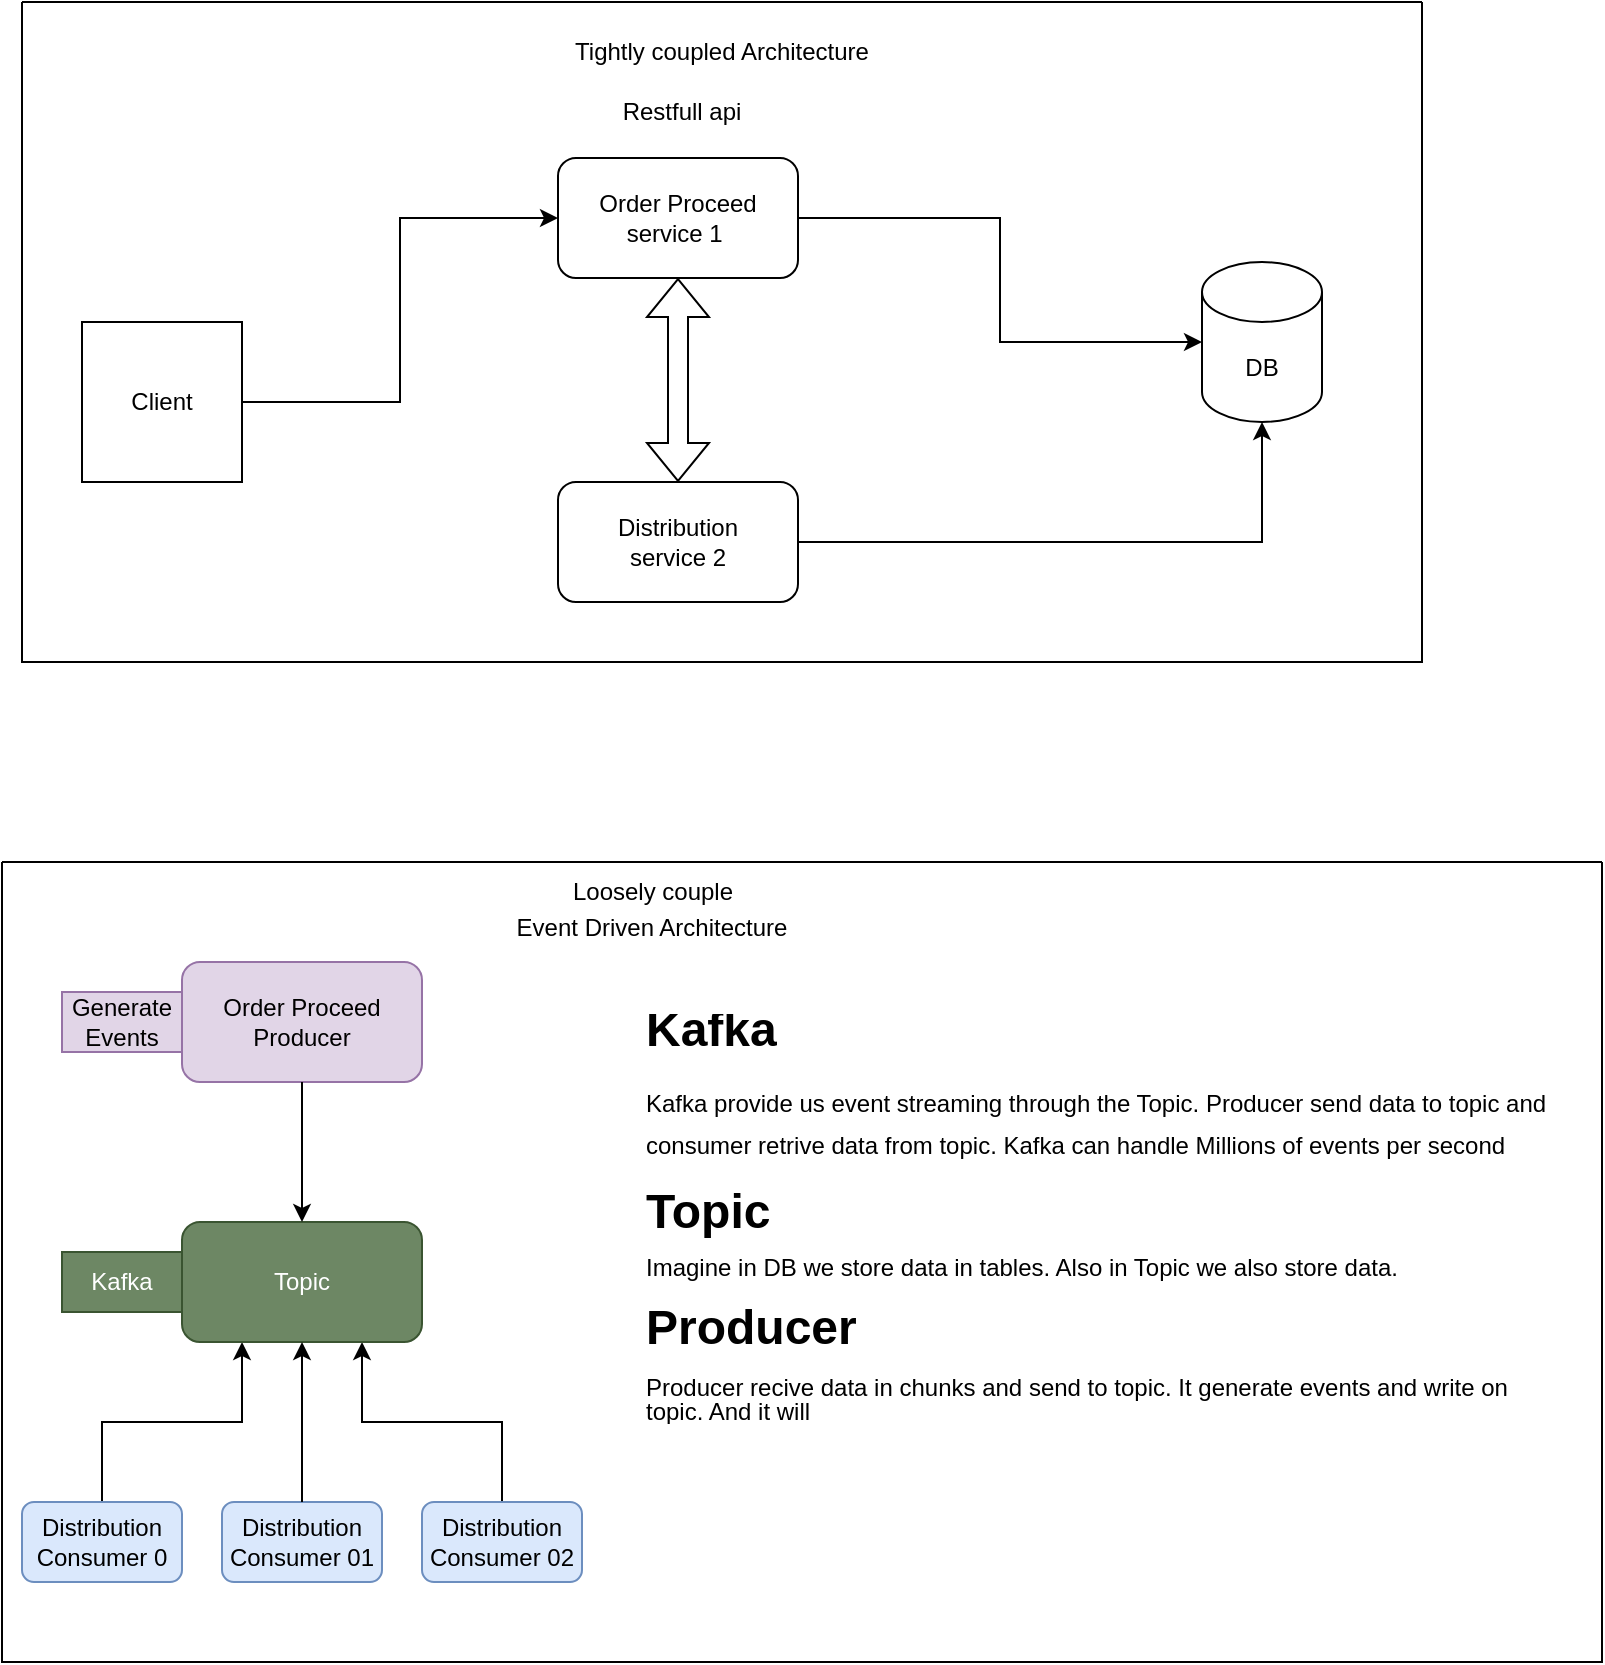 <mxfile version="24.4.0" type="device">
  <diagram name="Page-1" id="7Z_8-LKe8qln8inUE9Ba">
    <mxGraphModel dx="880" dy="478" grid="1" gridSize="10" guides="1" tooltips="1" connect="1" arrows="1" fold="1" page="1" pageScale="1" pageWidth="850" pageHeight="1100" math="0" shadow="0">
      <root>
        <mxCell id="0" />
        <mxCell id="1" parent="0" />
        <mxCell id="PfmJWYZdgfimSLV4tNpU-6" style="edgeStyle=orthogonalEdgeStyle;rounded=0;orthogonalLoop=1;jettySize=auto;html=1;entryX=0;entryY=0.5;entryDx=0;entryDy=0;" parent="1" source="PfmJWYZdgfimSLV4tNpU-1" target="PfmJWYZdgfimSLV4tNpU-2" edge="1">
          <mxGeometry relative="1" as="geometry" />
        </mxCell>
        <mxCell id="PfmJWYZdgfimSLV4tNpU-8" style="edgeStyle=orthogonalEdgeStyle;rounded=0;orthogonalLoop=1;jettySize=auto;html=1;" parent="1" source="PfmJWYZdgfimSLV4tNpU-2" target="PfmJWYZdgfimSLV4tNpU-4" edge="1">
          <mxGeometry relative="1" as="geometry" />
        </mxCell>
        <mxCell id="PfmJWYZdgfimSLV4tNpU-2" value="Order Proceed&lt;div&gt;service 1&amp;nbsp;&lt;/div&gt;" style="rounded=1;whiteSpace=wrap;html=1;" parent="1" vertex="1">
          <mxGeometry x="318" y="158" width="120" height="60" as="geometry" />
        </mxCell>
        <mxCell id="PfmJWYZdgfimSLV4tNpU-4" value="DB" style="shape=cylinder3;whiteSpace=wrap;html=1;boundedLbl=1;backgroundOutline=1;size=15;" parent="1" vertex="1">
          <mxGeometry x="640" y="210" width="60" height="80" as="geometry" />
        </mxCell>
        <mxCell id="PfmJWYZdgfimSLV4tNpU-9" style="edgeStyle=orthogonalEdgeStyle;rounded=0;orthogonalLoop=1;jettySize=auto;html=1;entryX=0.5;entryY=1;entryDx=0;entryDy=0;entryPerimeter=0;" parent="1" source="PfmJWYZdgfimSLV4tNpU-3" target="PfmJWYZdgfimSLV4tNpU-4" edge="1">
          <mxGeometry relative="1" as="geometry" />
        </mxCell>
        <mxCell id="PfmJWYZdgfimSLV4tNpU-11" value="" style="shape=flexArrow;endArrow=classic;startArrow=classic;html=1;rounded=0;entryX=0.5;entryY=1;entryDx=0;entryDy=0;exitX=0.5;exitY=0;exitDx=0;exitDy=0;" parent="1" source="PfmJWYZdgfimSLV4tNpU-3" target="PfmJWYZdgfimSLV4tNpU-2" edge="1">
          <mxGeometry width="100" height="100" relative="1" as="geometry">
            <mxPoint x="370" y="330" as="sourcePoint" />
            <mxPoint x="470" y="230" as="targetPoint" />
          </mxGeometry>
        </mxCell>
        <mxCell id="PfmJWYZdgfimSLV4tNpU-12" value="Restfull api" style="text;html=1;align=center;verticalAlign=middle;whiteSpace=wrap;rounded=0;" parent="1" vertex="1">
          <mxGeometry x="335" y="120" width="90" height="30" as="geometry" />
        </mxCell>
        <mxCell id="-s6Xuc3hXYx2sMO6KCPq-1" value="" style="swimlane;startSize=0;" parent="1" vertex="1">
          <mxGeometry x="50" y="80" width="700" height="330" as="geometry" />
        </mxCell>
        <mxCell id="-s6Xuc3hXYx2sMO6KCPq-2" value="Tightly coupled Architecture" style="text;html=1;align=center;verticalAlign=middle;whiteSpace=wrap;rounded=0;" parent="-s6Xuc3hXYx2sMO6KCPq-1" vertex="1">
          <mxGeometry x="255" y="10" width="190" height="30" as="geometry" />
        </mxCell>
        <mxCell id="PfmJWYZdgfimSLV4tNpU-1" value="Client" style="whiteSpace=wrap;html=1;aspect=fixed;" parent="-s6Xuc3hXYx2sMO6KCPq-1" vertex="1">
          <mxGeometry x="30" y="160" width="80" height="80" as="geometry" />
        </mxCell>
        <mxCell id="PfmJWYZdgfimSLV4tNpU-3" value="&lt;div&gt;Distribution&lt;/div&gt;service 2" style="rounded=1;whiteSpace=wrap;html=1;" parent="-s6Xuc3hXYx2sMO6KCPq-1" vertex="1">
          <mxGeometry x="268" y="240" width="120" height="60" as="geometry" />
        </mxCell>
        <mxCell id="-s6Xuc3hXYx2sMO6KCPq-10" value="" style="swimlane;startSize=0;" parent="1" vertex="1">
          <mxGeometry x="40" y="510" width="800" height="400" as="geometry" />
        </mxCell>
        <mxCell id="-s6Xuc3hXYx2sMO6KCPq-7" value="&lt;h1 style=&quot;margin-top: 0px; line-height: 70%;&quot;&gt;&lt;span style=&quot;background-color: initial;&quot;&gt;Kafka&lt;/span&gt;&lt;/h1&gt;&lt;h1 style=&quot;margin-top: 0px; line-height: 70%;&quot;&gt;&lt;span style=&quot;font-size: 12px; font-weight: 400;&quot;&gt;Kafka provide us event streaming through the Topic. Producer send data to topic and consumer retrive data from topic. Kafka can handle Millions of events per second&lt;/span&gt;&lt;/h1&gt;&lt;div style=&quot;line-height: 70%;&quot;&gt;&lt;h1 style=&quot;margin-top: 0px; line-height: 70%;&quot;&gt;&lt;span style=&quot;background-color: initial;&quot;&gt;Topic&lt;/span&gt;&lt;/h1&gt;&lt;/div&gt;&lt;div style=&quot;line-height: 70%;&quot;&gt;Imagine in DB we store data in tables. Also in Topic we also store data.&lt;/div&gt;&lt;div style=&quot;line-height: 70%;&quot;&gt;&lt;br&gt;&lt;/div&gt;&lt;div style=&quot;line-height: 70%;&quot;&gt;&lt;br&gt;&lt;/div&gt;&lt;div style=&quot;line-height: 70%;&quot;&gt;&lt;h1 style=&quot;margin-top: 0px; line-height: 70%;&quot;&gt;&lt;span style=&quot;background-color: initial;&quot;&gt;Producer&lt;/span&gt;&lt;/h1&gt;&lt;/div&gt;&lt;div style=&quot;line-height: 100%;&quot;&gt;&lt;span style=&quot;background-color: initial;&quot;&gt;Producer recive data in chunks and send to topic. It generate events and write on topic. And it will&amp;nbsp;&lt;/span&gt;&lt;/div&gt;" style="text;html=1;whiteSpace=wrap;overflow=hidden;rounded=0;" parent="-s6Xuc3hXYx2sMO6KCPq-10" vertex="1">
          <mxGeometry x="320" y="69" width="460" height="262" as="geometry" />
        </mxCell>
        <mxCell id="-s6Xuc3hXYx2sMO6KCPq-11" value="Event Driven Architecture" style="text;html=1;align=center;verticalAlign=middle;whiteSpace=wrap;rounded=0;" parent="-s6Xuc3hXYx2sMO6KCPq-10" vertex="1">
          <mxGeometry x="240" y="18" width="170" height="30" as="geometry" />
        </mxCell>
        <mxCell id="-s6Xuc3hXYx2sMO6KCPq-12" value="Loosely couple" style="text;html=1;align=center;verticalAlign=middle;whiteSpace=wrap;rounded=0;" parent="-s6Xuc3hXYx2sMO6KCPq-10" vertex="1">
          <mxGeometry x="277.5" width="95" height="30" as="geometry" />
        </mxCell>
        <mxCell id="-s6Xuc3hXYx2sMO6KCPq-6" value="Kafka" style="text;html=1;align=center;verticalAlign=middle;whiteSpace=wrap;rounded=0;fillColor=#6d8764;fontColor=#ffffff;strokeColor=#3A5431;" parent="-s6Xuc3hXYx2sMO6KCPq-10" vertex="1">
          <mxGeometry x="30" y="195" width="60" height="30" as="geometry" />
        </mxCell>
        <mxCell id="-s6Xuc3hXYx2sMO6KCPq-13" value="Generate&lt;div&gt;Events&lt;/div&gt;" style="text;html=1;align=center;verticalAlign=middle;whiteSpace=wrap;rounded=0;fillColor=#e1d5e7;strokeColor=#9673a6;" parent="-s6Xuc3hXYx2sMO6KCPq-10" vertex="1">
          <mxGeometry x="30" y="65" width="60" height="30" as="geometry" />
        </mxCell>
        <mxCell id="-s6Xuc3hXYx2sMO6KCPq-19" style="edgeStyle=orthogonalEdgeStyle;rounded=0;orthogonalLoop=1;jettySize=auto;html=1;entryX=0.25;entryY=1;entryDx=0;entryDy=0;" parent="-s6Xuc3hXYx2sMO6KCPq-10" source="-s6Xuc3hXYx2sMO6KCPq-15" target="-s6Xuc3hXYx2sMO6KCPq-5" edge="1">
          <mxGeometry relative="1" as="geometry" />
        </mxCell>
        <mxCell id="-s6Xuc3hXYx2sMO6KCPq-15" value="&lt;div&gt;Distribution&lt;/div&gt;Consumer 0" style="rounded=1;whiteSpace=wrap;html=1;fillColor=#dae8fc;strokeColor=#6c8ebf;" parent="-s6Xuc3hXYx2sMO6KCPq-10" vertex="1">
          <mxGeometry x="10" y="320" width="80" height="40" as="geometry" />
        </mxCell>
        <mxCell id="-s6Xuc3hXYx2sMO6KCPq-18" style="edgeStyle=orthogonalEdgeStyle;rounded=0;orthogonalLoop=1;jettySize=auto;html=1;entryX=0.75;entryY=1;entryDx=0;entryDy=0;" parent="-s6Xuc3hXYx2sMO6KCPq-10" source="-s6Xuc3hXYx2sMO6KCPq-14" target="-s6Xuc3hXYx2sMO6KCPq-5" edge="1">
          <mxGeometry relative="1" as="geometry" />
        </mxCell>
        <mxCell id="-s6Xuc3hXYx2sMO6KCPq-14" value="&lt;div&gt;Distribution&lt;/div&gt;Consumer 02" style="rounded=1;whiteSpace=wrap;html=1;fillColor=#dae8fc;strokeColor=#6c8ebf;" parent="-s6Xuc3hXYx2sMO6KCPq-10" vertex="1">
          <mxGeometry x="210" y="320" width="80" height="40" as="geometry" />
        </mxCell>
        <mxCell id="-s6Xuc3hXYx2sMO6KCPq-4" value="&lt;div&gt;Distribution&lt;/div&gt;Consumer 01" style="rounded=1;whiteSpace=wrap;html=1;fillColor=#dae8fc;strokeColor=#6c8ebf;" parent="-s6Xuc3hXYx2sMO6KCPq-10" vertex="1">
          <mxGeometry x="110" y="320" width="80" height="40" as="geometry" />
        </mxCell>
        <mxCell id="-s6Xuc3hXYx2sMO6KCPq-5" value="Topic" style="rounded=1;whiteSpace=wrap;html=1;fillColor=#6d8764;fontColor=#ffffff;strokeColor=#3A5431;" parent="-s6Xuc3hXYx2sMO6KCPq-10" vertex="1">
          <mxGeometry x="90" y="180" width="120" height="60" as="geometry" />
        </mxCell>
        <mxCell id="-s6Xuc3hXYx2sMO6KCPq-9" style="edgeStyle=orthogonalEdgeStyle;rounded=0;orthogonalLoop=1;jettySize=auto;html=1;entryX=0.5;entryY=1;entryDx=0;entryDy=0;" parent="-s6Xuc3hXYx2sMO6KCPq-10" source="-s6Xuc3hXYx2sMO6KCPq-4" target="-s6Xuc3hXYx2sMO6KCPq-5" edge="1">
          <mxGeometry relative="1" as="geometry" />
        </mxCell>
        <mxCell id="-s6Xuc3hXYx2sMO6KCPq-3" value="Order Proceed&lt;div&gt;Producer&lt;/div&gt;" style="rounded=1;whiteSpace=wrap;html=1;fillColor=#e1d5e7;strokeColor=#9673a6;" parent="-s6Xuc3hXYx2sMO6KCPq-10" vertex="1">
          <mxGeometry x="90" y="50" width="120" height="60" as="geometry" />
        </mxCell>
        <mxCell id="-s6Xuc3hXYx2sMO6KCPq-8" style="edgeStyle=orthogonalEdgeStyle;rounded=0;orthogonalLoop=1;jettySize=auto;html=1;entryX=0.5;entryY=0;entryDx=0;entryDy=0;" parent="-s6Xuc3hXYx2sMO6KCPq-10" source="-s6Xuc3hXYx2sMO6KCPq-3" target="-s6Xuc3hXYx2sMO6KCPq-5" edge="1">
          <mxGeometry relative="1" as="geometry" />
        </mxCell>
      </root>
    </mxGraphModel>
  </diagram>
</mxfile>

